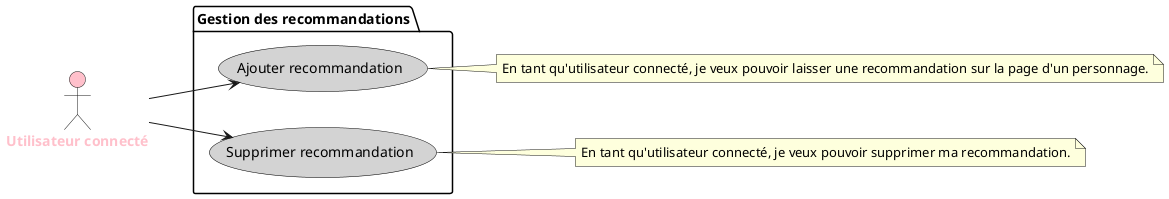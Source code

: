 @startuml UserStory=UserRecommandation

left to right direction
skinparam actorFontStyle bold
skinparam usecase {
    BackgroundColor YellowGreen
    BorderColor Black
}

actor "Utilisateur connecté" as U #Pink;text:Pink
package "Gestion des recommandations" {
    usecase "Ajouter recommandation" as Ar #LightGray;text:Black
    usecase "Supprimer recommandation" as Sr #LightGray;text:Black
}

' Relations entre acteurs et cas d'utilisation
U --> Ar
U --> Sr

' Description des cas d'utilisation
note right of Ar
    En tant qu'utilisateur connecté, je veux pouvoir laisser une recommandation sur la page d'un personnage.
end note
note right of Sr
    En tant qu'utilisateur connecté, je veux pouvoir supprimer ma recommandation.
end note

@enduml